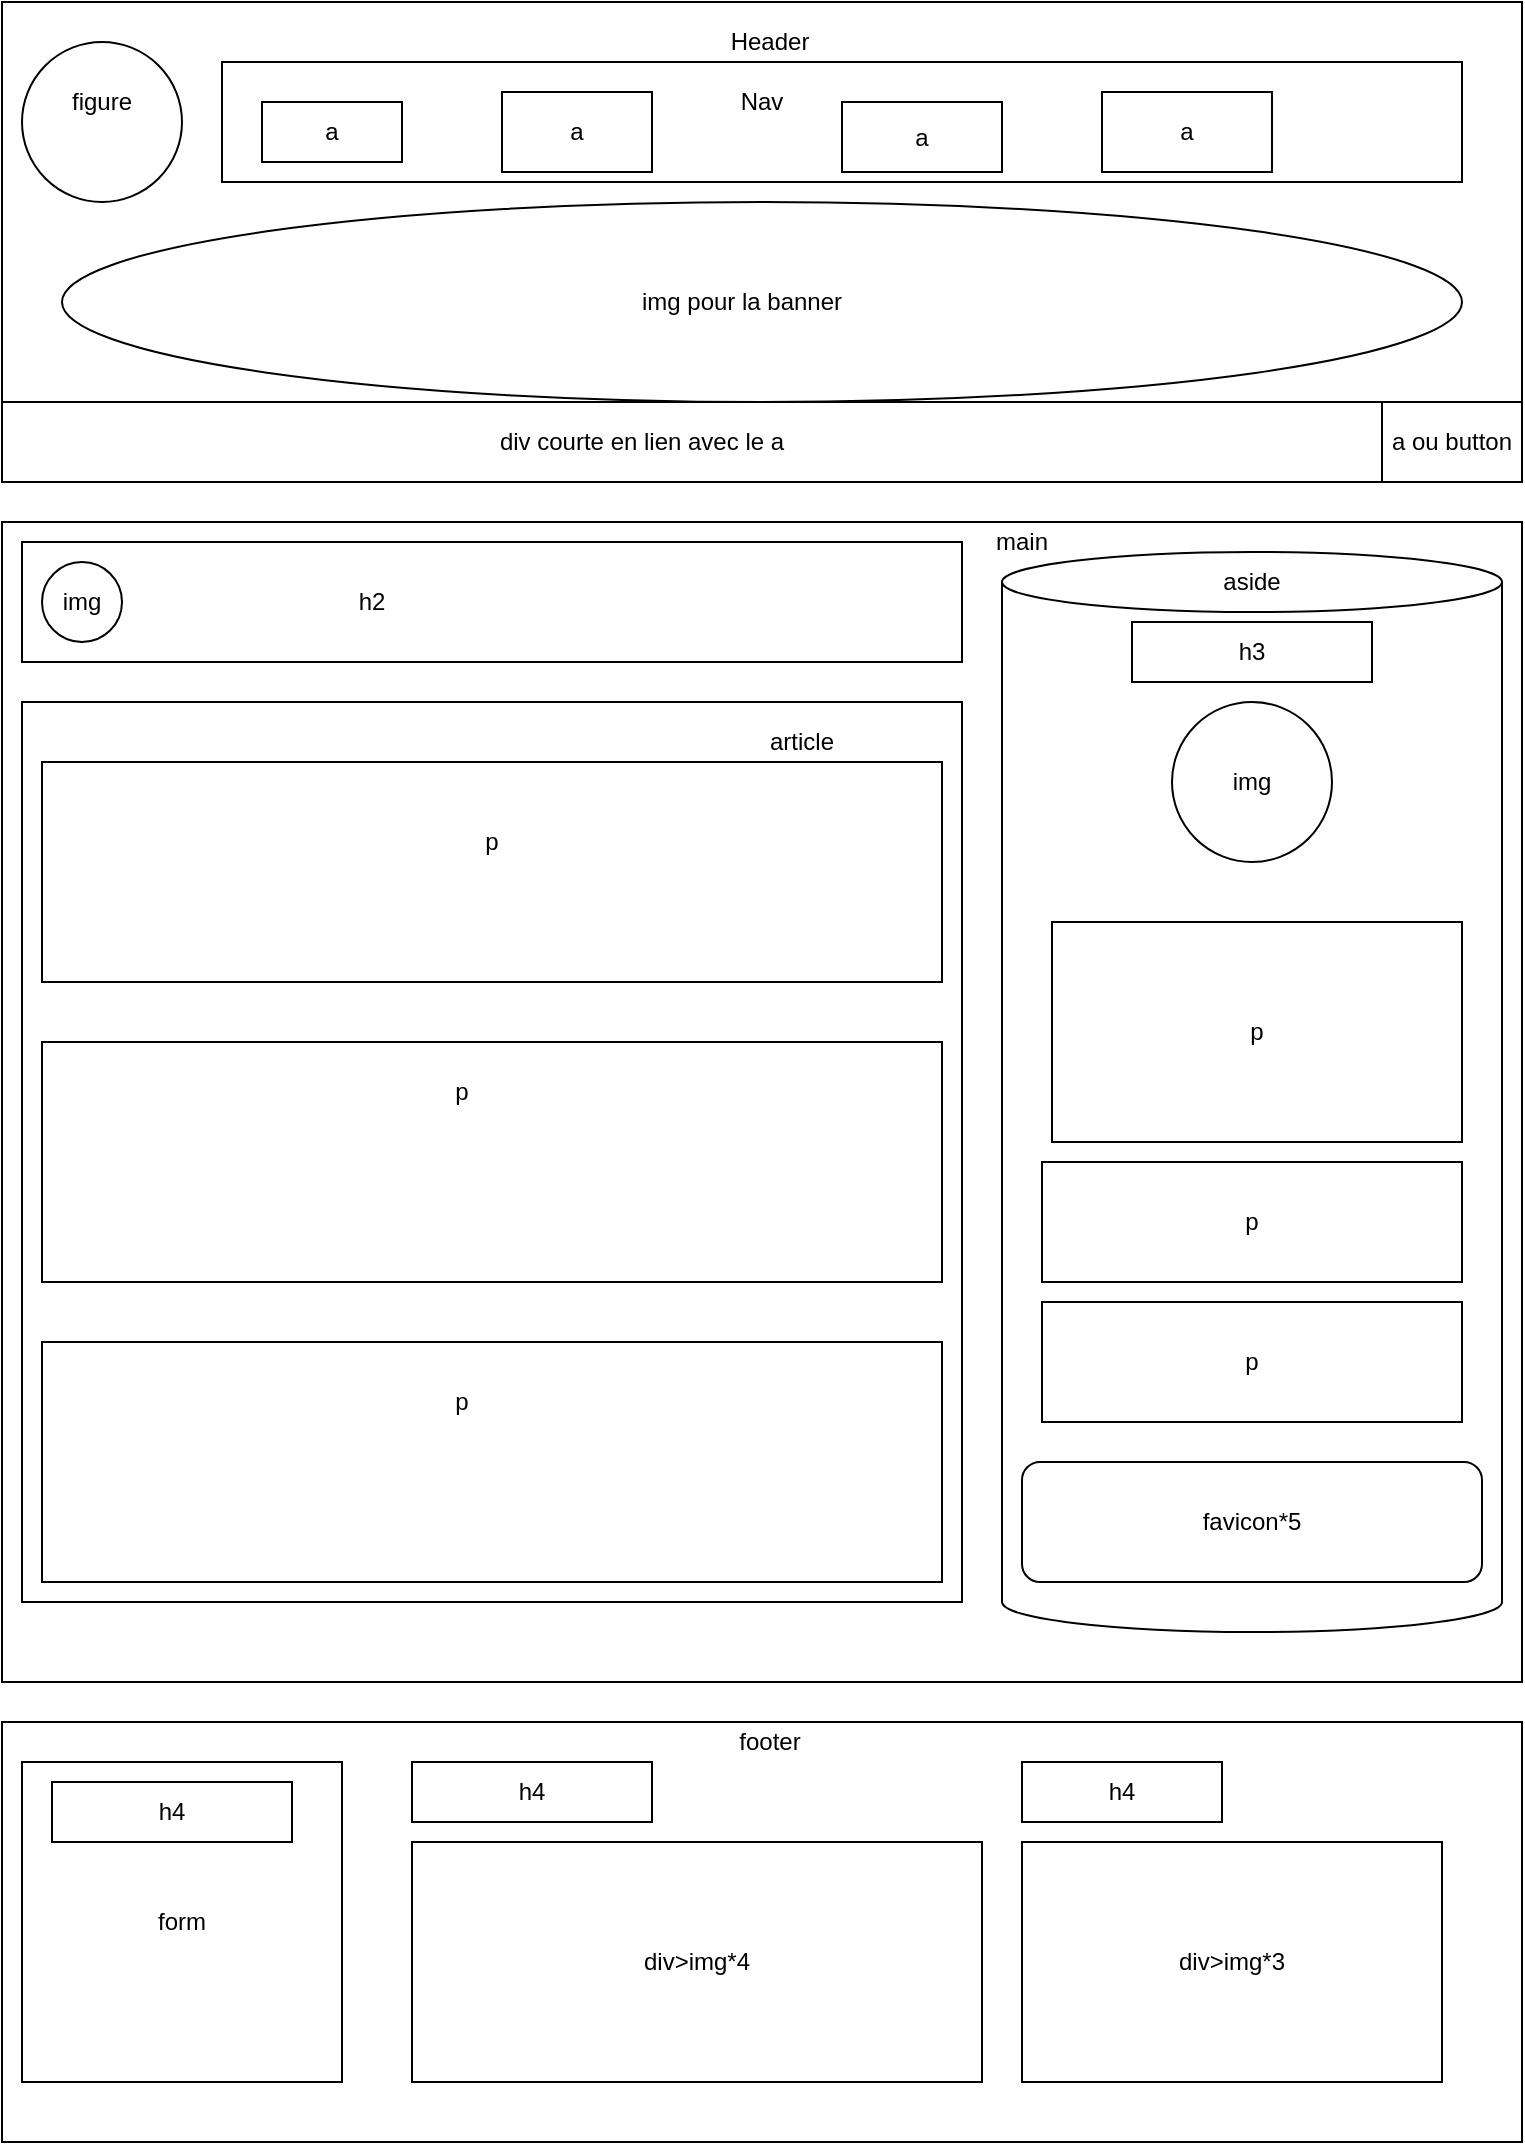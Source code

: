 <mxfile version="14.4.2" type="github">
  <diagram id="83nxDZoCT0txb4SYK3vy" name="Page-1">
    <mxGraphModel dx="1350" dy="804" grid="1" gridSize="10" guides="1" tooltips="1" connect="1" arrows="1" fold="1" page="1" pageScale="1" pageWidth="827" pageHeight="1169" math="0" shadow="0">
      <root>
        <mxCell id="0" />
        <mxCell id="1" parent="0" />
        <mxCell id="5u_AhWhO7NYXTwfLk4Y--1" value="" style="rounded=0;whiteSpace=wrap;html=1;fontFamily=Helvetica;" vertex="1" parent="1">
          <mxGeometry x="30" y="40" width="760" height="240" as="geometry" />
        </mxCell>
        <mxCell id="5u_AhWhO7NYXTwfLk4Y--2" value="Header" style="text;html=1;strokeColor=none;fillColor=none;align=center;verticalAlign=middle;whiteSpace=wrap;rounded=0;fontFamily=Helvetica;" vertex="1" parent="1">
          <mxGeometry x="394" y="50" width="40" height="20" as="geometry" />
        </mxCell>
        <mxCell id="5u_AhWhO7NYXTwfLk4Y--4" value="" style="rounded=0;whiteSpace=wrap;html=1;fontFamily=Helvetica;" vertex="1" parent="1">
          <mxGeometry x="140" y="70" width="620" height="60" as="geometry" />
        </mxCell>
        <mxCell id="5u_AhWhO7NYXTwfLk4Y--5" value="" style="ellipse;whiteSpace=wrap;html=1;aspect=fixed;fontFamily=Helvetica;" vertex="1" parent="1">
          <mxGeometry x="40" y="60" width="80" height="80" as="geometry" />
        </mxCell>
        <mxCell id="5u_AhWhO7NYXTwfLk4Y--6" value="figure" style="text;html=1;strokeColor=none;fillColor=none;align=center;verticalAlign=middle;whiteSpace=wrap;rounded=0;fontFamily=Helvetica;" vertex="1" parent="1">
          <mxGeometry x="60" y="80" width="40" height="20" as="geometry" />
        </mxCell>
        <mxCell id="5u_AhWhO7NYXTwfLk4Y--7" value="" style="rounded=0;whiteSpace=wrap;html=1;fontFamily=Helvetica;" vertex="1" parent="1">
          <mxGeometry x="160" y="90" width="70" height="30" as="geometry" />
        </mxCell>
        <mxCell id="5u_AhWhO7NYXTwfLk4Y--8" value="&lt;div&gt;Nav&lt;/div&gt;" style="text;html=1;strokeColor=none;fillColor=none;align=center;verticalAlign=middle;whiteSpace=wrap;rounded=0;fontFamily=Helvetica;" vertex="1" parent="1">
          <mxGeometry x="390" y="80" width="40" height="20" as="geometry" />
        </mxCell>
        <mxCell id="5u_AhWhO7NYXTwfLk4Y--10" value="" style="ellipse;whiteSpace=wrap;html=1;fontFamily=Helvetica;" vertex="1" parent="1">
          <mxGeometry x="60" y="140" width="700" height="100" as="geometry" />
        </mxCell>
        <mxCell id="5u_AhWhO7NYXTwfLk4Y--11" value="img pour la banner" style="text;html=1;strokeColor=none;fillColor=none;align=center;verticalAlign=middle;whiteSpace=wrap;rounded=0;fontFamily=Helvetica;" vertex="1" parent="1">
          <mxGeometry x="340" y="160" width="120" height="60" as="geometry" />
        </mxCell>
        <mxCell id="5u_AhWhO7NYXTwfLk4Y--12" value="" style="rounded=0;whiteSpace=wrap;html=1;fontFamily=Helvetica;" vertex="1" parent="1">
          <mxGeometry x="720" y="240" width="70" height="40" as="geometry" />
        </mxCell>
        <mxCell id="5u_AhWhO7NYXTwfLk4Y--14" value="" style="rounded=0;whiteSpace=wrap;html=1;fontFamily=Helvetica;" vertex="1" parent="1">
          <mxGeometry x="30" y="240" width="690" height="40" as="geometry" />
        </mxCell>
        <mxCell id="5u_AhWhO7NYXTwfLk4Y--15" value="div courte en lien avec le a" style="text;html=1;strokeColor=none;fillColor=none;align=center;verticalAlign=middle;whiteSpace=wrap;rounded=0;fontFamily=Helvetica;" vertex="1" parent="1">
          <mxGeometry x="220" y="250" width="260" height="20" as="geometry" />
        </mxCell>
        <mxCell id="5u_AhWhO7NYXTwfLk4Y--16" value="a ou button" style="text;html=1;strokeColor=none;fillColor=none;align=center;verticalAlign=middle;whiteSpace=wrap;rounded=0;fontFamily=Helvetica;" vertex="1" parent="1">
          <mxGeometry x="720" y="240" width="70" height="40" as="geometry" />
        </mxCell>
        <mxCell id="5u_AhWhO7NYXTwfLk4Y--22" value="" style="rounded=0;whiteSpace=wrap;html=1;fontFamily=Helvetica;" vertex="1" parent="1">
          <mxGeometry x="30" y="300" width="760" height="580" as="geometry" />
        </mxCell>
        <mxCell id="5u_AhWhO7NYXTwfLk4Y--23" value="" style="shape=cylinder3;whiteSpace=wrap;html=1;boundedLbl=1;backgroundOutline=1;size=15;fontFamily=Helvetica;" vertex="1" parent="1">
          <mxGeometry x="530" y="315" width="250" height="540" as="geometry" />
        </mxCell>
        <mxCell id="5u_AhWhO7NYXTwfLk4Y--24" value="" style="rounded=0;whiteSpace=wrap;html=1;fontFamily=Helvetica;" vertex="1" parent="1">
          <mxGeometry x="40" y="390" width="470" height="450" as="geometry" />
        </mxCell>
        <mxCell id="5u_AhWhO7NYXTwfLk4Y--25" value="" style="rounded=0;whiteSpace=wrap;html=1;fontFamily=Helvetica;" vertex="1" parent="1">
          <mxGeometry x="40" y="310" width="470" height="60" as="geometry" />
        </mxCell>
        <mxCell id="5u_AhWhO7NYXTwfLk4Y--27" value="h2" style="text;html=1;strokeColor=none;fillColor=none;align=center;verticalAlign=middle;whiteSpace=wrap;rounded=0;fontFamily=Helvetica;" vertex="1" parent="1">
          <mxGeometry x="110" y="330" width="210" height="20" as="geometry" />
        </mxCell>
        <mxCell id="5u_AhWhO7NYXTwfLk4Y--28" value="" style="ellipse;whiteSpace=wrap;html=1;aspect=fixed;fontFamily=Helvetica;" vertex="1" parent="1">
          <mxGeometry x="50" y="320" width="40" height="40" as="geometry" />
        </mxCell>
        <mxCell id="5u_AhWhO7NYXTwfLk4Y--29" value="img" style="text;html=1;strokeColor=none;fillColor=none;align=center;verticalAlign=middle;whiteSpace=wrap;rounded=0;fontFamily=Helvetica;" vertex="1" parent="1">
          <mxGeometry x="50" y="330" width="40" height="20" as="geometry" />
        </mxCell>
        <mxCell id="5u_AhWhO7NYXTwfLk4Y--30" value="" style="rounded=0;whiteSpace=wrap;html=1;fontFamily=Helvetica;" vertex="1" parent="1">
          <mxGeometry x="50" y="420" width="450" height="110" as="geometry" />
        </mxCell>
        <mxCell id="5u_AhWhO7NYXTwfLk4Y--31" value="article" style="text;html=1;strokeColor=none;fillColor=none;align=center;verticalAlign=middle;whiteSpace=wrap;rounded=0;fontFamily=Helvetica;" vertex="1" parent="1">
          <mxGeometry x="360" y="400" width="140" height="20" as="geometry" />
        </mxCell>
        <mxCell id="5u_AhWhO7NYXTwfLk4Y--33" value="" style="rounded=0;whiteSpace=wrap;html=1;fontFamily=Helvetica;" vertex="1" parent="1">
          <mxGeometry x="50" y="560" width="450" height="120" as="geometry" />
        </mxCell>
        <mxCell id="5u_AhWhO7NYXTwfLk4Y--34" value="" style="rounded=0;whiteSpace=wrap;html=1;fontFamily=Helvetica;" vertex="1" parent="1">
          <mxGeometry x="50" y="710" width="450" height="120" as="geometry" />
        </mxCell>
        <mxCell id="5u_AhWhO7NYXTwfLk4Y--35" value="p" style="text;html=1;strokeColor=none;fillColor=none;align=center;verticalAlign=middle;whiteSpace=wrap;rounded=0;fontFamily=Helvetica;" vertex="1" parent="1">
          <mxGeometry x="255" y="450" width="40" height="20" as="geometry" />
        </mxCell>
        <mxCell id="5u_AhWhO7NYXTwfLk4Y--36" value="p" style="text;html=1;strokeColor=none;fillColor=none;align=center;verticalAlign=middle;whiteSpace=wrap;rounded=0;fontFamily=Helvetica;" vertex="1" parent="1">
          <mxGeometry x="240" y="575" width="40" height="20" as="geometry" />
        </mxCell>
        <mxCell id="5u_AhWhO7NYXTwfLk4Y--37" value="p" style="text;html=1;strokeColor=none;fillColor=none;align=center;verticalAlign=middle;whiteSpace=wrap;rounded=0;fontFamily=Helvetica;" vertex="1" parent="1">
          <mxGeometry x="240" y="730" width="40" height="20" as="geometry" />
        </mxCell>
        <mxCell id="5u_AhWhO7NYXTwfLk4Y--38" value="aside" style="text;html=1;strokeColor=none;fillColor=none;align=center;verticalAlign=middle;whiteSpace=wrap;rounded=0;fontFamily=Helvetica;" vertex="1" parent="1">
          <mxGeometry x="635" y="320" width="40" height="20" as="geometry" />
        </mxCell>
        <mxCell id="5u_AhWhO7NYXTwfLk4Y--39" value="Text" style="text;html=1;strokeColor=none;fillColor=none;align=center;verticalAlign=middle;whiteSpace=wrap;rounded=0;fontFamily=Helvetica;" vertex="1" parent="1">
          <mxGeometry x="300" y="95" width="40" height="20" as="geometry" />
        </mxCell>
        <mxCell id="5u_AhWhO7NYXTwfLk4Y--40" value="a" style="rounded=0;whiteSpace=wrap;html=1;fontFamily=Helvetica;" vertex="1" parent="1">
          <mxGeometry x="280" y="85" width="75" height="40" as="geometry" />
        </mxCell>
        <mxCell id="5u_AhWhO7NYXTwfLk4Y--41" value="a" style="rounded=0;whiteSpace=wrap;html=1;fontFamily=Helvetica;" vertex="1" parent="1">
          <mxGeometry x="450" y="90" width="80" height="35" as="geometry" />
        </mxCell>
        <mxCell id="5u_AhWhO7NYXTwfLk4Y--42" value="a" style="rounded=0;whiteSpace=wrap;html=1;fontFamily=Helvetica;" vertex="1" parent="1">
          <mxGeometry x="580" y="85" width="85" height="40" as="geometry" />
        </mxCell>
        <mxCell id="5u_AhWhO7NYXTwfLk4Y--43" value="a" style="text;html=1;strokeColor=none;fillColor=none;align=center;verticalAlign=middle;whiteSpace=wrap;rounded=0;fontFamily=Helvetica;" vertex="1" parent="1">
          <mxGeometry x="175" y="95" width="40" height="20" as="geometry" />
        </mxCell>
        <mxCell id="5u_AhWhO7NYXTwfLk4Y--44" value="h3" style="rounded=0;whiteSpace=wrap;html=1;fontFamily=Helvetica;" vertex="1" parent="1">
          <mxGeometry x="595" y="350" width="120" height="30" as="geometry" />
        </mxCell>
        <mxCell id="5u_AhWhO7NYXTwfLk4Y--45" value="img" style="ellipse;whiteSpace=wrap;html=1;aspect=fixed;fontFamily=Helvetica;" vertex="1" parent="1">
          <mxGeometry x="615" y="390" width="80" height="80" as="geometry" />
        </mxCell>
        <mxCell id="5u_AhWhO7NYXTwfLk4Y--46" value="p" style="rounded=0;whiteSpace=wrap;html=1;fontFamily=Helvetica;" vertex="1" parent="1">
          <mxGeometry x="555" y="500" width="205" height="110" as="geometry" />
        </mxCell>
        <mxCell id="5u_AhWhO7NYXTwfLk4Y--47" value="favicon*5" style="rounded=1;whiteSpace=wrap;html=1;fontFamily=Helvetica;" vertex="1" parent="1">
          <mxGeometry x="540" y="770" width="230" height="60" as="geometry" />
        </mxCell>
        <mxCell id="5u_AhWhO7NYXTwfLk4Y--48" value="p" style="rounded=0;whiteSpace=wrap;html=1;fontFamily=Helvetica;" vertex="1" parent="1">
          <mxGeometry x="550" y="620" width="210" height="60" as="geometry" />
        </mxCell>
        <mxCell id="5u_AhWhO7NYXTwfLk4Y--49" value="main" style="text;html=1;strokeColor=none;fillColor=none;align=center;verticalAlign=middle;whiteSpace=wrap;rounded=0;fontFamily=Helvetica;" vertex="1" parent="1">
          <mxGeometry x="520" y="300" width="40" height="20" as="geometry" />
        </mxCell>
        <mxCell id="5u_AhWhO7NYXTwfLk4Y--50" value="p" style="rounded=0;whiteSpace=wrap;html=1;fontFamily=Helvetica;" vertex="1" parent="1">
          <mxGeometry x="550" y="690" width="210" height="60" as="geometry" />
        </mxCell>
        <mxCell id="5u_AhWhO7NYXTwfLk4Y--51" value="" style="rounded=0;whiteSpace=wrap;html=1;fontFamily=Helvetica;" vertex="1" parent="1">
          <mxGeometry x="30" y="900" width="760" height="210" as="geometry" />
        </mxCell>
        <mxCell id="5u_AhWhO7NYXTwfLk4Y--52" value="footer" style="text;html=1;strokeColor=none;fillColor=none;align=center;verticalAlign=middle;whiteSpace=wrap;rounded=0;fontFamily=Helvetica;" vertex="1" parent="1">
          <mxGeometry x="394" y="900" width="40" height="20" as="geometry" />
        </mxCell>
        <mxCell id="5u_AhWhO7NYXTwfLk4Y--53" value="form" style="whiteSpace=wrap;html=1;aspect=fixed;fontFamily=Helvetica;" vertex="1" parent="1">
          <mxGeometry x="40" y="920" width="160" height="160" as="geometry" />
        </mxCell>
        <mxCell id="5u_AhWhO7NYXTwfLk4Y--54" value="div&amp;gt;img*4" style="rounded=0;whiteSpace=wrap;html=1;fontFamily=Helvetica;" vertex="1" parent="1">
          <mxGeometry x="235" y="960" width="285" height="120" as="geometry" />
        </mxCell>
        <mxCell id="5u_AhWhO7NYXTwfLk4Y--55" value="div&amp;gt;img*3" style="rounded=0;whiteSpace=wrap;html=1;fontFamily=Helvetica;" vertex="1" parent="1">
          <mxGeometry x="540" y="960" width="210" height="120" as="geometry" />
        </mxCell>
        <mxCell id="5u_AhWhO7NYXTwfLk4Y--56" value="h4" style="rounded=0;whiteSpace=wrap;html=1;fontFamily=Helvetica;" vertex="1" parent="1">
          <mxGeometry x="55" y="930" width="120" height="30" as="geometry" />
        </mxCell>
        <mxCell id="5u_AhWhO7NYXTwfLk4Y--57" value="h4" style="rounded=0;whiteSpace=wrap;html=1;fontFamily=Helvetica;" vertex="1" parent="1">
          <mxGeometry x="235" y="920" width="120" height="30" as="geometry" />
        </mxCell>
        <mxCell id="5u_AhWhO7NYXTwfLk4Y--58" value="h4" style="rounded=0;whiteSpace=wrap;html=1;fontFamily=Helvetica;" vertex="1" parent="1">
          <mxGeometry x="540" y="920" width="100" height="30" as="geometry" />
        </mxCell>
      </root>
    </mxGraphModel>
  </diagram>
</mxfile>
